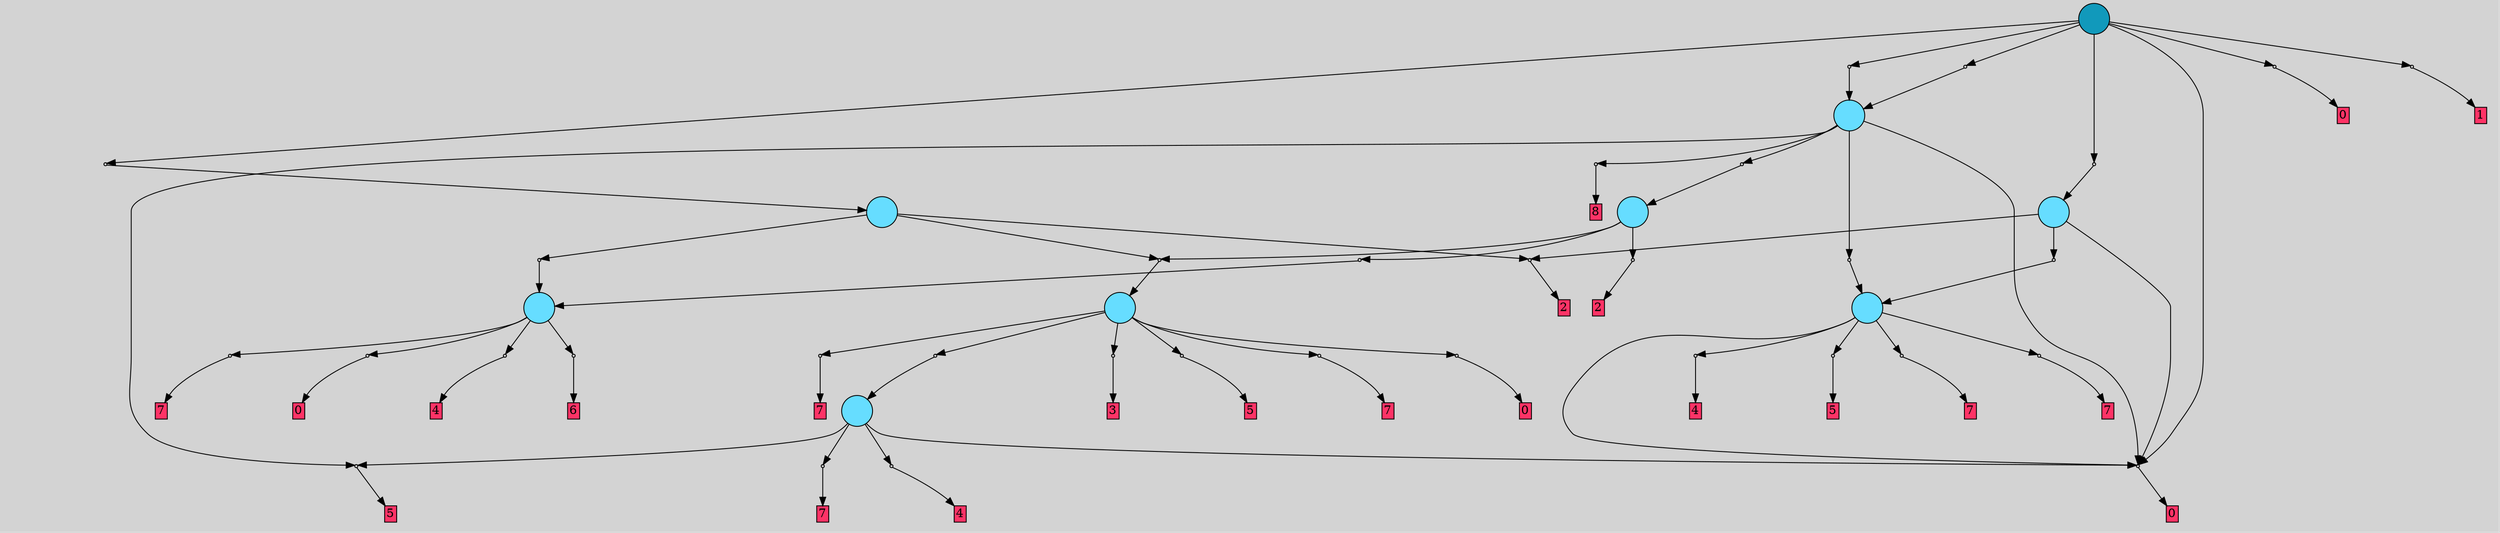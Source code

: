 // File exported with GEGELATI v1.3.1
// On the 2024-04-12 16:03:32
// With the File::TPGGraphDotExporter
digraph{
	graph[pad = "0.212, 0.055" bgcolor = lightgray]
	node[shape=circle style = filled label = ""]
		T0 [fillcolor="#66ddff"]
		T1 [fillcolor="#66ddff"]
		T2 [fillcolor="#66ddff"]
		T3 [fillcolor="#66ddff"]
		T4 [fillcolor="#66ddff"]
		T5 [fillcolor="#66ddff"]
		T6 [fillcolor="#66ddff"]
		T7 [fillcolor="#66ddff"]
		T8 [fillcolor="#1199bb"]
		P0 [fillcolor="#cccccc" shape=point] //
		I0 [shape=box style=invis label="2|0&2|2#3|5&#92;n"]
		P0 -> I0[style=invis]
		A0 [fillcolor="#ff3366" shape=box margin=0.03 width=0 height=0 label="5"]
		T0 -> P0 -> A0
		P1 [fillcolor="#cccccc" shape=point] //
		I1 [shape=box style=invis label="2|0&3|4#2|5&#92;n"]
		P1 -> I1[style=invis]
		A1 [fillcolor="#ff3366" shape=box margin=0.03 width=0 height=0 label="7"]
		T0 -> P1 -> A1
		P2 [fillcolor="#cccccc" shape=point] //
		I2 [shape=box style=invis label="1|0&4|4#3|5&#92;n"]
		P2 -> I2[style=invis]
		A2 [fillcolor="#ff3366" shape=box margin=0.03 width=0 height=0 label="4"]
		T0 -> P2 -> A2
		P3 [fillcolor="#cccccc" shape=point] //
		I3 [shape=box style=invis label="2|0&1|6#3|1&#92;n"]
		P3 -> I3[style=invis]
		A3 [fillcolor="#ff3366" shape=box margin=0.03 width=0 height=0 label="0"]
		T0 -> P3 -> A3
		P4 [fillcolor="#cccccc" shape=point] //
		I4 [shape=box style=invis label="8|0&1|6#1|5&#92;n"]
		P4 -> I4[style=invis]
		T1 -> P4 -> T0
		P5 [fillcolor="#cccccc" shape=point] //
		I5 [shape=box style=invis label="2|0&1|6#3|1&#92;n"]
		P5 -> I5[style=invis]
		A4 [fillcolor="#ff3366" shape=box margin=0.03 width=0 height=0 label="0"]
		T1 -> P5 -> A4
		P6 [fillcolor="#cccccc" shape=point] //
		I6 [shape=box style=invis label="4|0&3|3#2|0&#92;n"]
		P6 -> I6[style=invis]
		A5 [fillcolor="#ff3366" shape=box margin=0.03 width=0 height=0 label="7"]
		T1 -> P6 -> A5
		P7 [fillcolor="#cccccc" shape=point] //
		I7 [shape=box style=invis label="1|2&2|1#3|2&#92;n5|4&0|5#1|1&#92;n1|0&0|2#0|4&#92;n"]
		P7 -> I7[style=invis]
		A6 [fillcolor="#ff3366" shape=box margin=0.03 width=0 height=0 label="3"]
		T1 -> P7 -> A6
		P8 [fillcolor="#cccccc" shape=point] //
		I8 [shape=box style=invis label="2|0&2|2#3|5&#92;n"]
		P8 -> I8[style=invis]
		A7 [fillcolor="#ff3366" shape=box margin=0.03 width=0 height=0 label="5"]
		T1 -> P8 -> A7
		P9 [fillcolor="#cccccc" shape=point] //
		I9 [shape=box style=invis label="2|0&3|4#2|5&#92;n"]
		P9 -> I9[style=invis]
		A8 [fillcolor="#ff3366" shape=box margin=0.03 width=0 height=0 label="7"]
		T1 -> P9 -> A8
		P10 [fillcolor="#cccccc" shape=point] //
		I10 [shape=box style=invis label="4|0&4|4#0|1&#92;n"]
		P10 -> I10[style=invis]
		A9 [fillcolor="#ff3366" shape=box margin=0.03 width=0 height=0 label="4"]
		T2 -> P10 -> A9
		T2 -> P3
		P11 [fillcolor="#cccccc" shape=point] //
		I11 [shape=box style=invis label="2|0&3|2#1|2&#92;n"]
		P11 -> I11[style=invis]
		A10 [fillcolor="#ff3366" shape=box margin=0.03 width=0 height=0 label="5"]
		T2 -> P11 -> A10
		P12 [fillcolor="#cccccc" shape=point] //
		I12 [shape=box style=invis label="2|0&3|4#2|6&#92;n"]
		P12 -> I12[style=invis]
		A11 [fillcolor="#ff3366" shape=box margin=0.03 width=0 height=0 label="7"]
		T2 -> P12 -> A11
		P13 [fillcolor="#cccccc" shape=point] //
		I13 [shape=box style=invis label="2|0&3|4#2|5&#92;n"]
		P13 -> I13[style=invis]
		A12 [fillcolor="#ff3366" shape=box margin=0.03 width=0 height=0 label="7"]
		T2 -> P13 -> A12
		P14 [fillcolor="#cccccc" shape=point] //
		I14 [shape=box style=invis label="2|0&1|6#3|1&#92;n"]
		P14 -> I14[style=invis]
		A13 [fillcolor="#ff3366" shape=box margin=0.03 width=0 height=0 label="0"]
		T3 -> P14 -> A13
		P15 [fillcolor="#cccccc" shape=point] //
		I15 [shape=box style=invis label="4|0&4|6#0|1&#92;n"]
		P15 -> I15[style=invis]
		A14 [fillcolor="#ff3366" shape=box margin=0.03 width=0 height=0 label="4"]
		T3 -> P15 -> A14
		P16 [fillcolor="#cccccc" shape=point] //
		I16 [shape=box style=invis label="4|6&3|1#4|6&#92;n1|0&0|6#4|0&#92;n"]
		P16 -> I16[style=invis]
		A15 [fillcolor="#ff3366" shape=box margin=0.03 width=0 height=0 label="6"]
		T3 -> P16 -> A15
		P17 [fillcolor="#cccccc" shape=point] //
		I17 [shape=box style=invis label="2|0&3|4#2|5&#92;n"]
		P17 -> I17[style=invis]
		A16 [fillcolor="#ff3366" shape=box margin=0.03 width=0 height=0 label="7"]
		T3 -> P17 -> A16
		P18 [fillcolor="#cccccc" shape=point] //
		I18 [shape=box style=invis label="4|0&4|1#1|4&#92;n"]
		P18 -> I18[style=invis]
		T4 -> P18 -> T3
		P19 [fillcolor="#cccccc" shape=point] //
		I19 [shape=box style=invis label="1|0&4|1#3|5&#92;n"]
		P19 -> I19[style=invis]
		T4 -> P19 -> T1
		P20 [fillcolor="#cccccc" shape=point] //
		I20 [shape=box style=invis label="2|0&1|2#3|5&#92;n"]
		P20 -> I20[style=invis]
		A17 [fillcolor="#ff3366" shape=box margin=0.03 width=0 height=0 label="2"]
		T4 -> P20 -> A17
		P21 [fillcolor="#cccccc" shape=point] //
		I21 [shape=box style=invis label="4|0&4|1#1|4&#92;n"]
		P21 -> I21[style=invis]
		T5 -> P21 -> T3
		T5 -> P19
		P22 [fillcolor="#cccccc" shape=point] //
		I22 [shape=box style=invis label="2|0&2|2#3|5&#92;n"]
		P22 -> I22[style=invis]
		A18 [fillcolor="#ff3366" shape=box margin=0.03 width=0 height=0 label="2"]
		T5 -> P22 -> A18
		P23 [fillcolor="#cccccc" shape=point] //
		I23 [shape=box style=invis label="4|0&4|6#2|1&#92;n"]
		P23 -> I23[style=invis]
		T6 -> P23 -> T2
		T6 -> P3
		T6 -> P0
		P24 [fillcolor="#cccccc" shape=point] //
		I24 [shape=box style=invis label="8|0&3|4#4|1&#92;n"]
		P24 -> I24[style=invis]
		A19 [fillcolor="#ff3366" shape=box margin=0.03 width=0 height=0 label="8"]
		T6 -> P24 -> A19
		P25 [fillcolor="#cccccc" shape=point] //
		I25 [shape=box style=invis label="2|0&2|2#2|5&#92;n"]
		P25 -> I25[style=invis]
		T6 -> P25 -> T4
		P26 [fillcolor="#cccccc" shape=point] //
		I26 [shape=box style=invis label="4|0&4|2#2|1&#92;n"]
		P26 -> I26[style=invis]
		T7 -> P26 -> T2
		T7 -> P3
		T7 -> P22
		T8 -> P3
		P27 [fillcolor="#cccccc" shape=point] //
		I27 [shape=box style=invis label="8|0&3|6#3|2&#92;n"]
		P27 -> I27[style=invis]
		T8 -> P27 -> T6
		P28 [fillcolor="#cccccc" shape=point] //
		I28 [shape=box style=invis label="2|0&3|4#3|7&#92;n"]
		P28 -> I28[style=invis]
		T8 -> P28 -> T6
		P29 [fillcolor="#cccccc" shape=point] //
		I29 [shape=box style=invis label="4|0&4|3#2|1&#92;n"]
		P29 -> I29[style=invis]
		T8 -> P29 -> T7
		P30 [fillcolor="#cccccc" shape=point] //
		I30 [shape=box style=invis label="2|0&3|5#2|5&#92;n"]
		P30 -> I30[style=invis]
		A20 [fillcolor="#ff3366" shape=box margin=0.03 width=0 height=0 label="0"]
		T8 -> P30 -> A20
		P31 [fillcolor="#cccccc" shape=point] //
		I31 [shape=box style=invis label="2|4&3|3#3|5&#92;n1|0&3|0#0|4&#92;n"]
		P31 -> I31[style=invis]
		A21 [fillcolor="#ff3366" shape=box margin=0.03 width=0 height=0 label="1"]
		T8 -> P31 -> A21
		P32 [fillcolor="#cccccc" shape=point] //
		I32 [shape=box style=invis label="2|0&3|3#4|0&#92;n"]
		P32 -> I32[style=invis]
		T8 -> P32 -> T5
		{ rank= same T8 }
}
